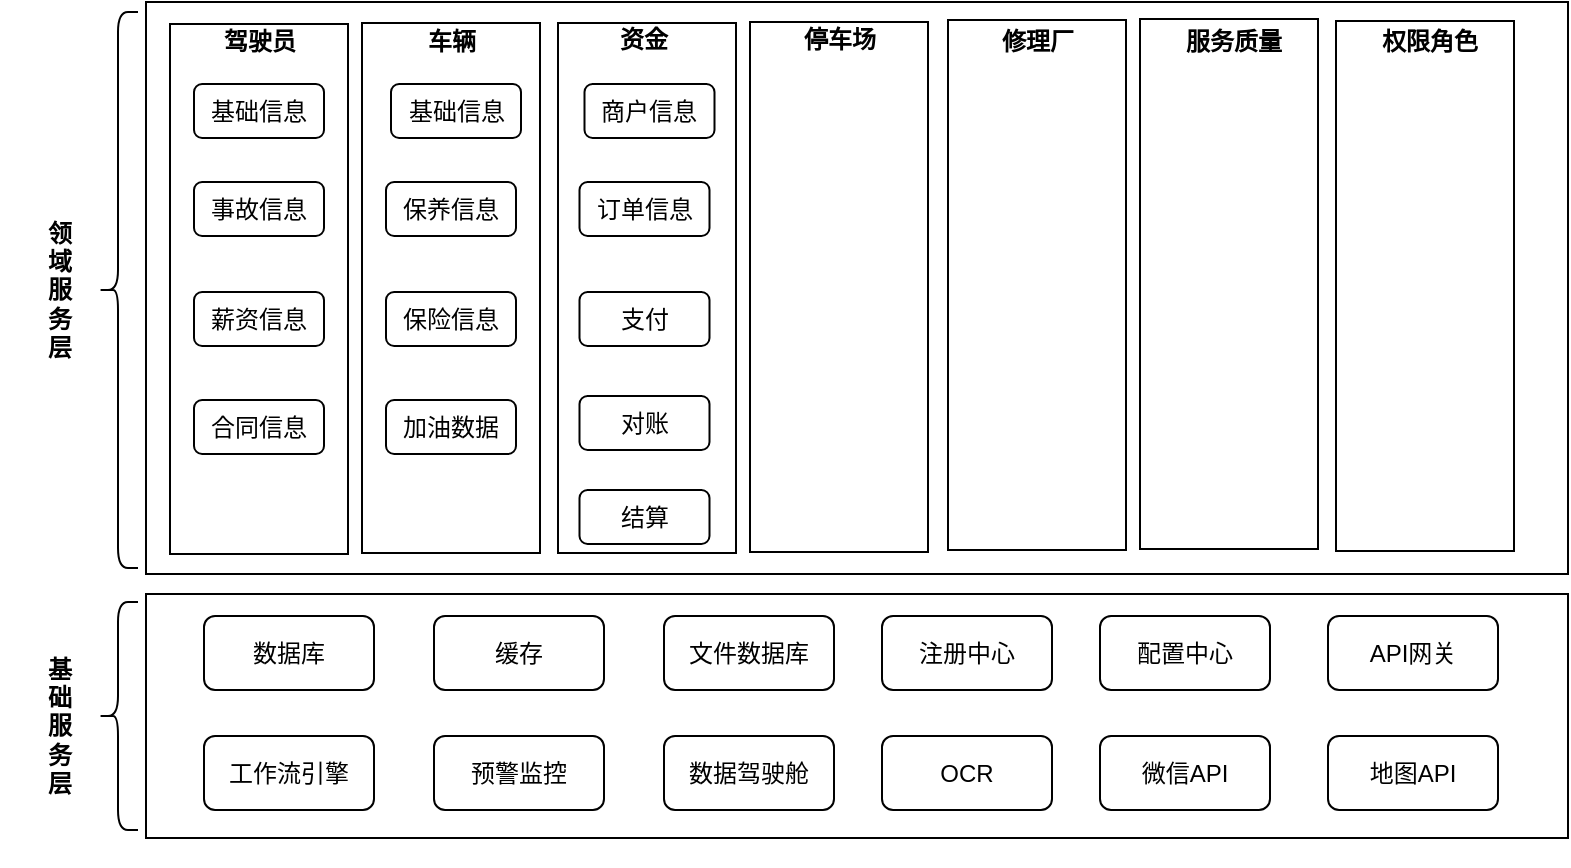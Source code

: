 <mxfile version="17.4.6" type="github">
  <diagram id="_OPJ3ktuhaSxSOlUuzS6" name="Page-1">
    <mxGraphModel dx="1822" dy="762" grid="0" gridSize="10" guides="1" tooltips="1" connect="1" arrows="1" fold="1" page="0" pageScale="1" pageWidth="827" pageHeight="1169" math="0" shadow="0">
      <root>
        <mxCell id="0" />
        <mxCell id="1" parent="0" />
        <mxCell id="MZKURabroFCkZTYU_OP6-3" value="" style="shape=curlyBracket;whiteSpace=wrap;html=1;rounded=1;" vertex="1" parent="1">
          <mxGeometry x="-117" y="461" width="20" height="114" as="geometry" />
        </mxCell>
        <mxCell id="MZKURabroFCkZTYU_OP6-5" value="" style="rounded=0;whiteSpace=wrap;html=1;" vertex="1" parent="1">
          <mxGeometry x="-93" y="457" width="711" height="122" as="geometry" />
        </mxCell>
        <mxCell id="MZKURabroFCkZTYU_OP6-6" value="基&lt;br&gt;础&lt;br&gt;服&lt;br&gt;务&lt;br&gt;层" style="text;html=1;strokeColor=none;fillColor=none;align=center;verticalAlign=middle;whiteSpace=wrap;rounded=0;fontStyle=1" vertex="1" parent="1">
          <mxGeometry x="-166" y="452" width="60" height="141" as="geometry" />
        </mxCell>
        <mxCell id="MZKURabroFCkZTYU_OP6-7" value="数据库" style="rounded=1;whiteSpace=wrap;html=1;" vertex="1" parent="1">
          <mxGeometry x="-64" y="468" width="85" height="37" as="geometry" />
        </mxCell>
        <mxCell id="MZKURabroFCkZTYU_OP6-10" value="&lt;span style=&quot;text-align: left&quot;&gt;工作流引擎&lt;/span&gt;" style="rounded=1;whiteSpace=wrap;html=1;" vertex="1" parent="1">
          <mxGeometry x="-64" y="528" width="85" height="37" as="geometry" />
        </mxCell>
        <mxCell id="MZKURabroFCkZTYU_OP6-11" value="缓存" style="rounded=1;whiteSpace=wrap;html=1;" vertex="1" parent="1">
          <mxGeometry x="51" y="468" width="85" height="37" as="geometry" />
        </mxCell>
        <mxCell id="MZKURabroFCkZTYU_OP6-12" value="文件数据库" style="rounded=1;whiteSpace=wrap;html=1;" vertex="1" parent="1">
          <mxGeometry x="166" y="468" width="85" height="37" as="geometry" />
        </mxCell>
        <mxCell id="MZKURabroFCkZTYU_OP6-13" value="注册中心" style="rounded=1;whiteSpace=wrap;html=1;" vertex="1" parent="1">
          <mxGeometry x="275" y="468" width="85" height="37" as="geometry" />
        </mxCell>
        <mxCell id="MZKURabroFCkZTYU_OP6-14" value="配置中心" style="rounded=1;whiteSpace=wrap;html=1;" vertex="1" parent="1">
          <mxGeometry x="384" y="468" width="85" height="37" as="geometry" />
        </mxCell>
        <mxCell id="MZKURabroFCkZTYU_OP6-15" value="API网关" style="rounded=1;whiteSpace=wrap;html=1;" vertex="1" parent="1">
          <mxGeometry x="498" y="468" width="85" height="37" as="geometry" />
        </mxCell>
        <mxCell id="MZKURabroFCkZTYU_OP6-18" value="预警监控" style="rounded=1;whiteSpace=wrap;html=1;" vertex="1" parent="1">
          <mxGeometry x="51" y="528" width="85" height="37" as="geometry" />
        </mxCell>
        <mxCell id="MZKURabroFCkZTYU_OP6-20" value="OCR" style="rounded=1;whiteSpace=wrap;html=1;" vertex="1" parent="1">
          <mxGeometry x="275" y="528" width="85" height="37" as="geometry" />
        </mxCell>
        <mxCell id="MZKURabroFCkZTYU_OP6-21" value="微信API" style="rounded=1;whiteSpace=wrap;html=1;" vertex="1" parent="1">
          <mxGeometry x="384" y="528" width="85" height="37" as="geometry" />
        </mxCell>
        <mxCell id="MZKURabroFCkZTYU_OP6-22" value="地图API" style="rounded=1;whiteSpace=wrap;html=1;" vertex="1" parent="1">
          <mxGeometry x="498" y="528" width="85" height="37" as="geometry" />
        </mxCell>
        <mxCell id="MZKURabroFCkZTYU_OP6-23" value="数据驾驶舱" style="rounded=1;whiteSpace=wrap;html=1;" vertex="1" parent="1">
          <mxGeometry x="166" y="528" width="85" height="37" as="geometry" />
        </mxCell>
        <mxCell id="MZKURabroFCkZTYU_OP6-24" value="" style="rounded=0;whiteSpace=wrap;html=1;" vertex="1" parent="1">
          <mxGeometry x="-93" y="161" width="711" height="286" as="geometry" />
        </mxCell>
        <mxCell id="MZKURabroFCkZTYU_OP6-25" value="领&lt;br&gt;域&lt;br&gt;服&lt;br&gt;务&lt;br&gt;层" style="text;html=1;strokeColor=none;fillColor=none;align=center;verticalAlign=middle;whiteSpace=wrap;rounded=0;fontStyle=1" vertex="1" parent="1">
          <mxGeometry x="-166" y="234.5" width="60" height="141" as="geometry" />
        </mxCell>
        <mxCell id="MZKURabroFCkZTYU_OP6-26" value="" style="shape=curlyBracket;whiteSpace=wrap;html=1;rounded=1;" vertex="1" parent="1">
          <mxGeometry x="-117" y="166" width="20" height="278" as="geometry" />
        </mxCell>
        <mxCell id="MZKURabroFCkZTYU_OP6-27" value="" style="rounded=0;whiteSpace=wrap;html=1;fontColor=#000000;" vertex="1" parent="1">
          <mxGeometry x="-81" y="172" width="89" height="265" as="geometry" />
        </mxCell>
        <mxCell id="MZKURabroFCkZTYU_OP6-28" value="驾驶员" style="text;html=1;strokeColor=none;fillColor=none;align=center;verticalAlign=middle;whiteSpace=wrap;rounded=0;fontColor=#000000;fontStyle=1" vertex="1" parent="1">
          <mxGeometry x="-66.5" y="166" width="60" height="30" as="geometry" />
        </mxCell>
        <mxCell id="MZKURabroFCkZTYU_OP6-39" value="" style="rounded=0;whiteSpace=wrap;html=1;fontColor=#000000;" vertex="1" parent="1">
          <mxGeometry x="15" y="171.5" width="89" height="265" as="geometry" />
        </mxCell>
        <mxCell id="MZKURabroFCkZTYU_OP6-40" value="" style="rounded=0;whiteSpace=wrap;html=1;fontColor=#000000;" vertex="1" parent="1">
          <mxGeometry x="113" y="171.5" width="89" height="265" as="geometry" />
        </mxCell>
        <mxCell id="MZKURabroFCkZTYU_OP6-41" value="" style="rounded=0;whiteSpace=wrap;html=1;fontColor=#000000;" vertex="1" parent="1">
          <mxGeometry x="209" y="171" width="89" height="265" as="geometry" />
        </mxCell>
        <mxCell id="MZKURabroFCkZTYU_OP6-44" value="" style="rounded=0;whiteSpace=wrap;html=1;fontColor=#000000;" vertex="1" parent="1">
          <mxGeometry x="502" y="170.5" width="89" height="265" as="geometry" />
        </mxCell>
        <mxCell id="MZKURabroFCkZTYU_OP6-46" value="" style="rounded=0;whiteSpace=wrap;html=1;fontColor=#000000;" vertex="1" parent="1">
          <mxGeometry x="308" y="170" width="89" height="265" as="geometry" />
        </mxCell>
        <mxCell id="MZKURabroFCkZTYU_OP6-47" value="" style="rounded=0;whiteSpace=wrap;html=1;fontColor=#000000;" vertex="1" parent="1">
          <mxGeometry x="404" y="169.5" width="89" height="265" as="geometry" />
        </mxCell>
        <mxCell id="MZKURabroFCkZTYU_OP6-35" value="车辆" style="text;html=1;strokeColor=none;fillColor=none;align=center;verticalAlign=middle;whiteSpace=wrap;rounded=0;fontColor=#000000;fontStyle=1" vertex="1" parent="1">
          <mxGeometry x="29.5" y="166" width="60" height="30" as="geometry" />
        </mxCell>
        <mxCell id="MZKURabroFCkZTYU_OP6-36" value="资金" style="text;html=1;strokeColor=none;fillColor=none;align=center;verticalAlign=middle;whiteSpace=wrap;rounded=0;fontColor=#000000;fontStyle=1" vertex="1" parent="1">
          <mxGeometry x="126" y="165" width="60" height="30" as="geometry" />
        </mxCell>
        <mxCell id="MZKURabroFCkZTYU_OP6-37" value="停车场" style="text;html=1;strokeColor=none;fillColor=none;align=center;verticalAlign=middle;whiteSpace=wrap;rounded=0;fontColor=#000000;fontStyle=1" vertex="1" parent="1">
          <mxGeometry x="223.5" y="165" width="60" height="30" as="geometry" />
        </mxCell>
        <mxCell id="MZKURabroFCkZTYU_OP6-38" value="修理厂" style="text;html=1;strokeColor=none;fillColor=none;align=center;verticalAlign=middle;whiteSpace=wrap;rounded=0;fontColor=#000000;fontStyle=1" vertex="1" parent="1">
          <mxGeometry x="322.5" y="166" width="60" height="30" as="geometry" />
        </mxCell>
        <mxCell id="MZKURabroFCkZTYU_OP6-48" value="服务质量" style="text;html=1;strokeColor=none;fillColor=none;align=center;verticalAlign=middle;whiteSpace=wrap;rounded=0;fontColor=#000000;fontStyle=1" vertex="1" parent="1">
          <mxGeometry x="421" y="166" width="60" height="30" as="geometry" />
        </mxCell>
        <mxCell id="MZKURabroFCkZTYU_OP6-49" value="权限角色" style="text;html=1;strokeColor=none;fillColor=none;align=center;verticalAlign=middle;whiteSpace=wrap;rounded=0;fontColor=#000000;fontStyle=1" vertex="1" parent="1">
          <mxGeometry x="519" y="166" width="60" height="30" as="geometry" />
        </mxCell>
        <mxCell id="MZKURabroFCkZTYU_OP6-50" value="基础信息" style="rounded=1;whiteSpace=wrap;html=1;fontColor=#000000;" vertex="1" parent="1">
          <mxGeometry x="-69" y="202" width="65" height="27" as="geometry" />
        </mxCell>
        <mxCell id="MZKURabroFCkZTYU_OP6-51" value="事故信息" style="rounded=1;whiteSpace=wrap;html=1;fontColor=#000000;" vertex="1" parent="1">
          <mxGeometry x="-69" y="251" width="65" height="27" as="geometry" />
        </mxCell>
        <mxCell id="MZKURabroFCkZTYU_OP6-52" value="薪资信息" style="rounded=1;whiteSpace=wrap;html=1;fontColor=#000000;" vertex="1" parent="1">
          <mxGeometry x="-69" y="306" width="65" height="27" as="geometry" />
        </mxCell>
        <mxCell id="MZKURabroFCkZTYU_OP6-53" value="合同信息" style="rounded=1;whiteSpace=wrap;html=1;fontColor=#000000;" vertex="1" parent="1">
          <mxGeometry x="-69" y="360" width="65" height="27" as="geometry" />
        </mxCell>
        <mxCell id="MZKURabroFCkZTYU_OP6-54" value="基础信息" style="rounded=1;whiteSpace=wrap;html=1;fontColor=#000000;" vertex="1" parent="1">
          <mxGeometry x="29.5" y="202" width="65" height="27" as="geometry" />
        </mxCell>
        <mxCell id="MZKURabroFCkZTYU_OP6-55" value="保养信息" style="rounded=1;whiteSpace=wrap;html=1;fontColor=#000000;" vertex="1" parent="1">
          <mxGeometry x="27" y="251" width="65" height="27" as="geometry" />
        </mxCell>
        <mxCell id="MZKURabroFCkZTYU_OP6-56" value="保险信息" style="rounded=1;whiteSpace=wrap;html=1;fontColor=#000000;" vertex="1" parent="1">
          <mxGeometry x="27" y="306" width="65" height="27" as="geometry" />
        </mxCell>
        <mxCell id="MZKURabroFCkZTYU_OP6-57" value="加油数据" style="rounded=1;whiteSpace=wrap;html=1;fontColor=#000000;" vertex="1" parent="1">
          <mxGeometry x="27" y="360" width="65" height="27" as="geometry" />
        </mxCell>
        <mxCell id="MZKURabroFCkZTYU_OP6-59" value="商户信息" style="rounded=1;whiteSpace=wrap;html=1;fontColor=#000000;" vertex="1" parent="1">
          <mxGeometry x="126.25" y="202" width="65" height="27" as="geometry" />
        </mxCell>
        <mxCell id="MZKURabroFCkZTYU_OP6-60" value="订单信息" style="rounded=1;whiteSpace=wrap;html=1;fontColor=#000000;" vertex="1" parent="1">
          <mxGeometry x="123.75" y="251" width="65" height="27" as="geometry" />
        </mxCell>
        <mxCell id="MZKURabroFCkZTYU_OP6-61" value="支付" style="rounded=1;whiteSpace=wrap;html=1;fontColor=#000000;" vertex="1" parent="1">
          <mxGeometry x="123.75" y="306" width="65" height="27" as="geometry" />
        </mxCell>
        <mxCell id="MZKURabroFCkZTYU_OP6-62" value="对账" style="rounded=1;whiteSpace=wrap;html=1;fontColor=#000000;" vertex="1" parent="1">
          <mxGeometry x="123.75" y="358" width="65" height="27" as="geometry" />
        </mxCell>
        <mxCell id="MZKURabroFCkZTYU_OP6-63" value="结算" style="rounded=1;whiteSpace=wrap;html=1;fontColor=#000000;" vertex="1" parent="1">
          <mxGeometry x="123.75" y="405" width="65" height="27" as="geometry" />
        </mxCell>
      </root>
    </mxGraphModel>
  </diagram>
</mxfile>
